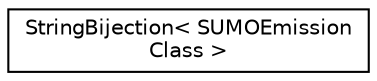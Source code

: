 digraph "Graphical Class Hierarchy"
{
  edge [fontname="Helvetica",fontsize="10",labelfontname="Helvetica",labelfontsize="10"];
  node [fontname="Helvetica",fontsize="10",shape=record];
  rankdir="LR";
  Node0 [label="StringBijection\< SUMOEmission\lClass \>",height=0.2,width=0.4,color="black", fillcolor="white", style="filled",URL="$d5/d41/class_string_bijection.html"];
}
